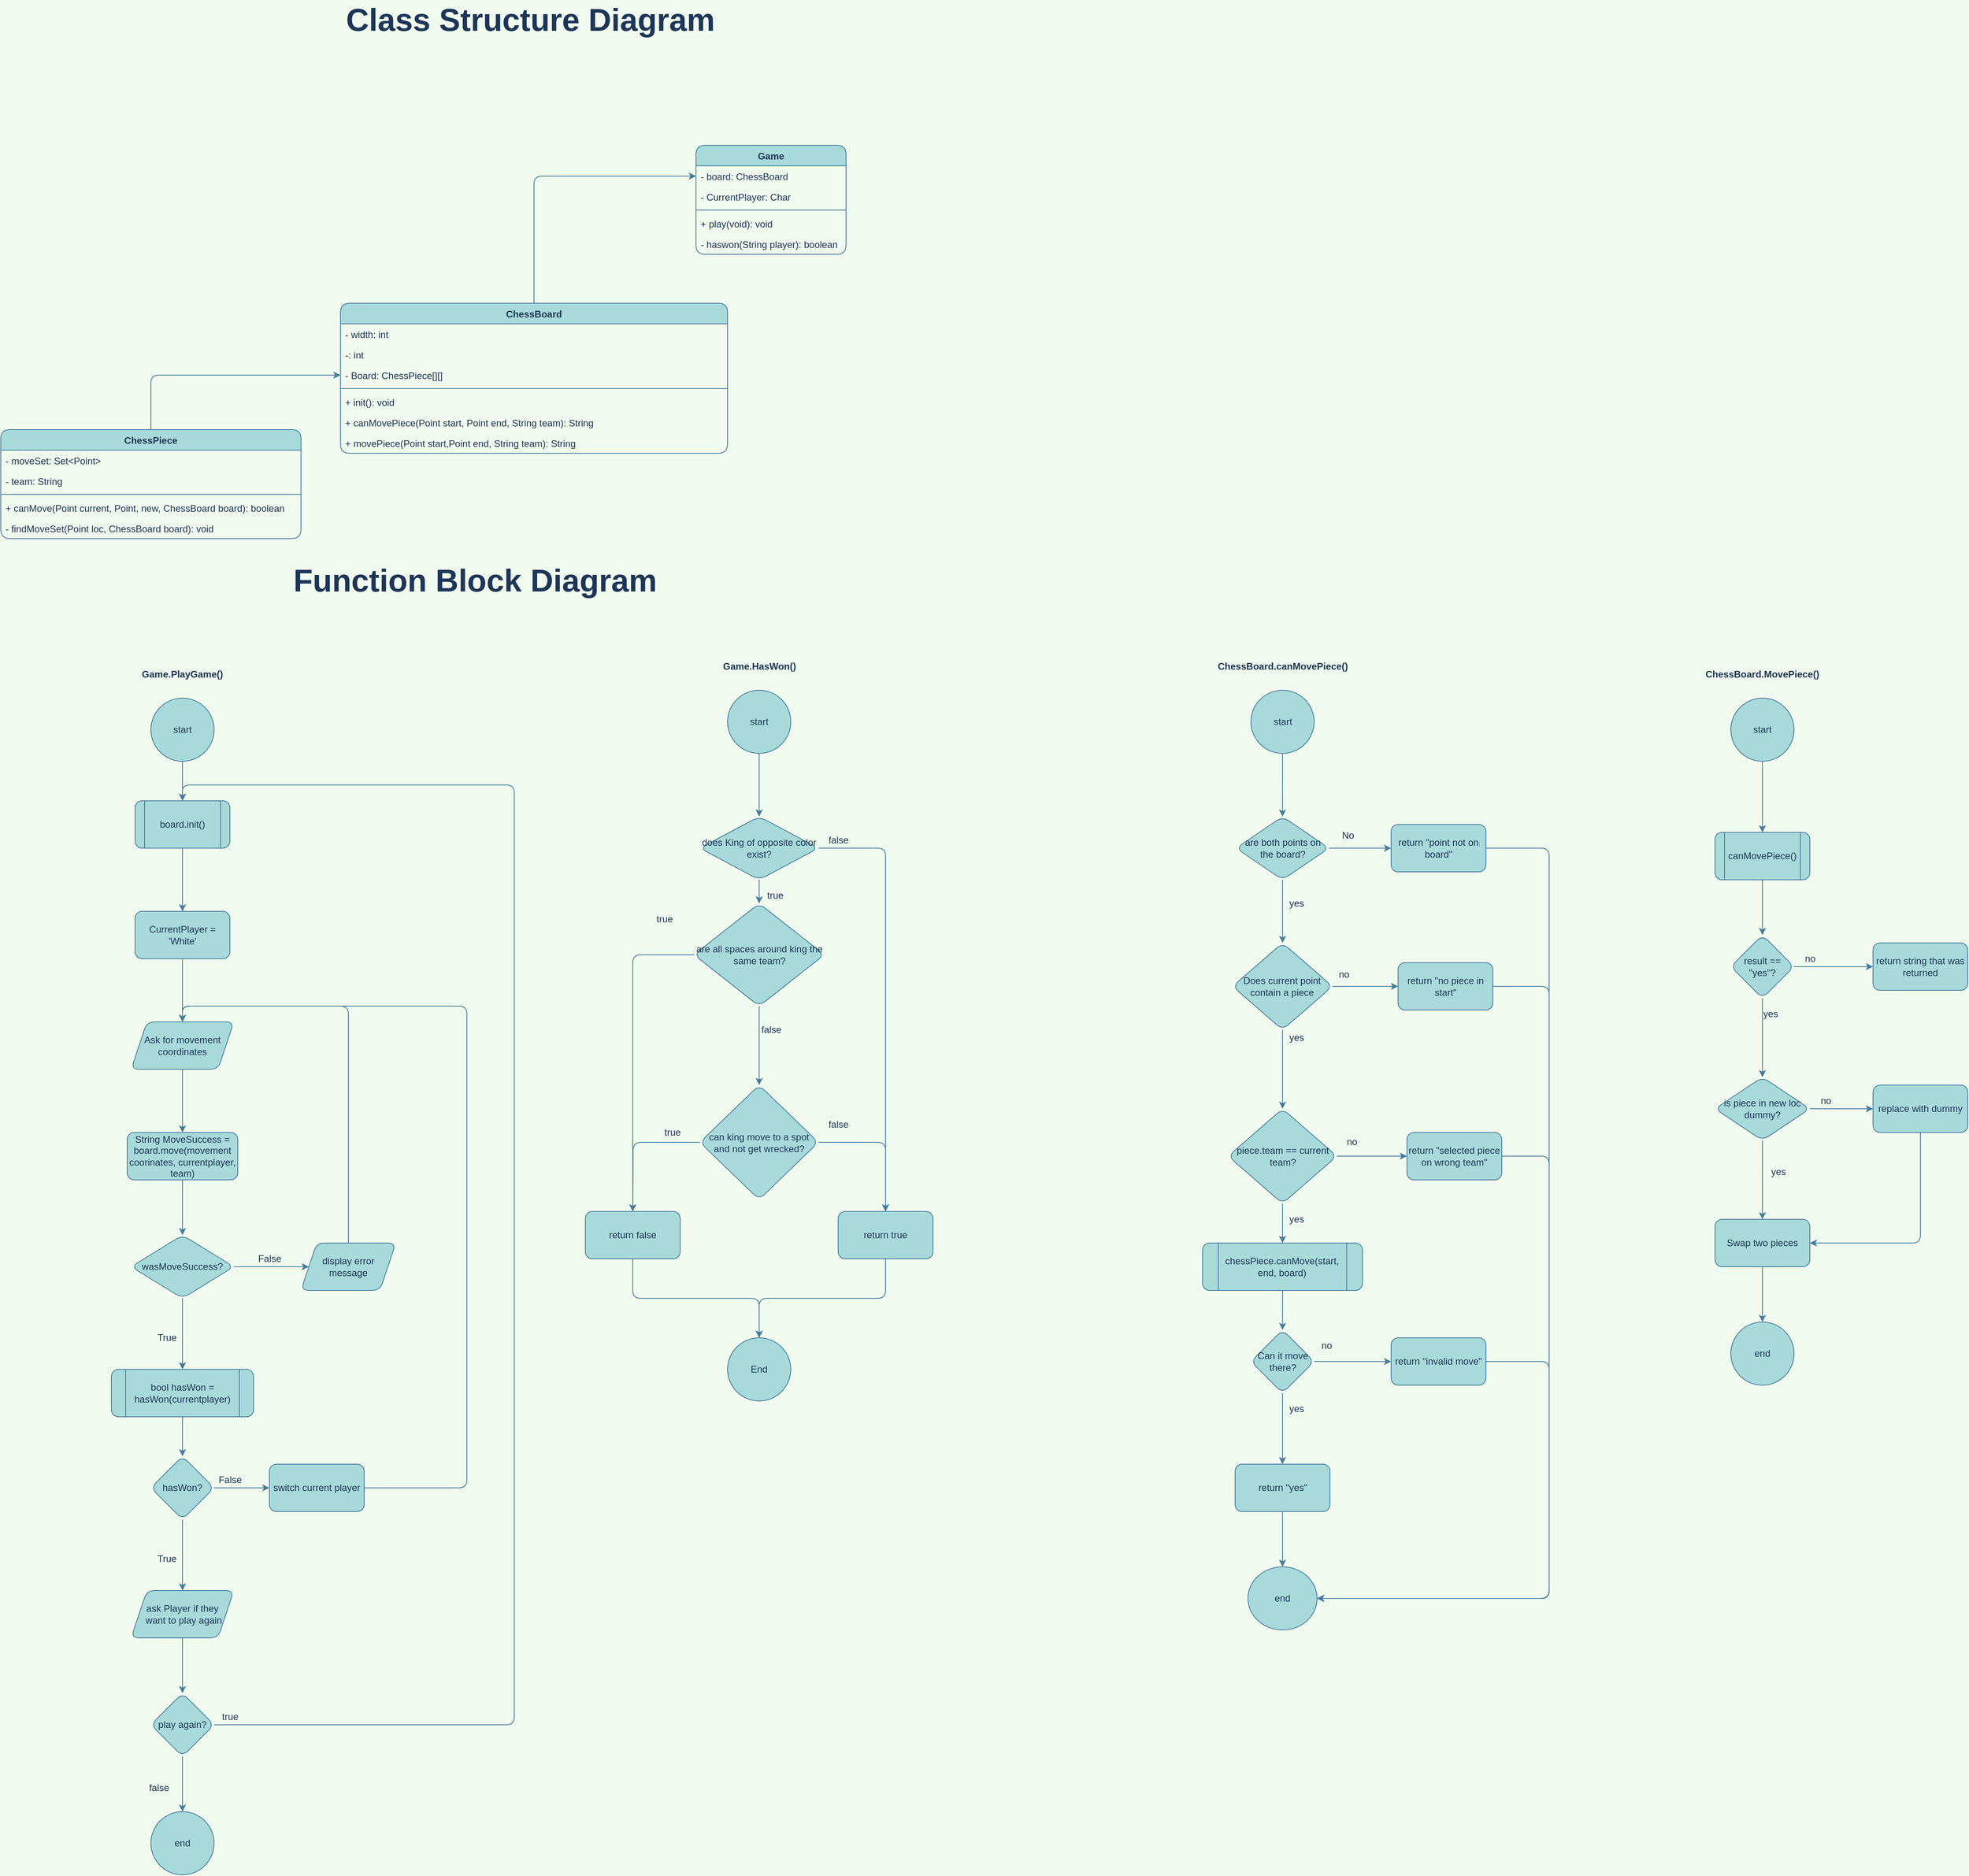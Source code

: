 <mxfile version="14.0.3" type="device"><diagram id="0yg-LDssdBnAqDYPHgwQ" name="Page-1"><mxGraphModel dx="2272" dy="1900" grid="1" gridSize="10" guides="1" tooltips="1" connect="1" arrows="1" fold="1" page="1" pageScale="1" pageWidth="850" pageHeight="1100" background="#F1FAEE" math="0" shadow="0"><root><mxCell id="0"/><mxCell id="1" parent="0"/><mxCell id="N5NyZU52pwDnCuKUWmXd-17" style="edgeStyle=orthogonalEdgeStyle;orthogonalLoop=1;jettySize=auto;html=1;exitX=0.5;exitY=0;exitDx=0;exitDy=0;entryX=0;entryY=0.5;entryDx=0;entryDy=0;strokeColor=#457B9D;fontColor=#1D3557;labelBackgroundColor=#F1FAEE;" parent="1" source="N5NyZU52pwDnCuKUWmXd-1" target="N5NyZU52pwDnCuKUWmXd-14" edge="1"><mxGeometry relative="1" as="geometry"/></mxCell><mxCell id="N5NyZU52pwDnCuKUWmXd-1" value="ChessBoard" style="swimlane;fontStyle=1;align=center;verticalAlign=top;childLayout=stackLayout;horizontal=1;startSize=26;horizontalStack=0;resizeParent=1;resizeParentMax=0;resizeLast=0;collapsible=1;marginBottom=0;fillColor=#A8DADC;strokeColor=#457B9D;fontColor=#1D3557;rounded=1;" parent="1" vertex="1"><mxGeometry x="200" y="80" width="490" height="190" as="geometry"><mxRectangle x="200" y="80" width="110" height="26" as="alternateBounds"/></mxGeometry></mxCell><mxCell id="N5NyZU52pwDnCuKUWmXd-95" value="- width: int" style="text;strokeColor=none;fillColor=none;align=left;verticalAlign=top;spacingLeft=4;spacingRight=4;overflow=hidden;rotatable=0;points=[[0,0.5],[1,0.5]];portConstraint=eastwest;fontColor=#1D3557;rounded=1;" parent="N5NyZU52pwDnCuKUWmXd-1" vertex="1"><mxGeometry y="26" width="490" height="26" as="geometry"/></mxCell><mxCell id="N5NyZU52pwDnCuKUWmXd-94" value="-: int" style="text;strokeColor=none;fillColor=none;align=left;verticalAlign=top;spacingLeft=4;spacingRight=4;overflow=hidden;rotatable=0;points=[[0,0.5],[1,0.5]];portConstraint=eastwest;fontColor=#1D3557;rounded=1;" parent="N5NyZU52pwDnCuKUWmXd-1" vertex="1"><mxGeometry y="52" width="490" height="26" as="geometry"/></mxCell><mxCell id="N5NyZU52pwDnCuKUWmXd-2" value="- Board: ChessPiece[][]" style="text;strokeColor=none;fillColor=none;align=left;verticalAlign=top;spacingLeft=4;spacingRight=4;overflow=hidden;rotatable=0;points=[[0,0.5],[1,0.5]];portConstraint=eastwest;fontColor=#1D3557;rounded=1;" parent="N5NyZU52pwDnCuKUWmXd-1" vertex="1"><mxGeometry y="78" width="490" height="26" as="geometry"/></mxCell><mxCell id="N5NyZU52pwDnCuKUWmXd-3" value="" style="line;strokeWidth=1;fillColor=none;align=left;verticalAlign=middle;spacingTop=-1;spacingLeft=3;spacingRight=3;rotatable=0;labelPosition=right;points=[];portConstraint=eastwest;strokeColor=#457B9D;fontColor=#1D3557;rounded=1;labelBackgroundColor=#F1FAEE;" parent="N5NyZU52pwDnCuKUWmXd-1" vertex="1"><mxGeometry y="104" width="490" height="8" as="geometry"/></mxCell><mxCell id="N5NyZU52pwDnCuKUWmXd-20" value="+ init(): void" style="text;strokeColor=none;fillColor=none;align=left;verticalAlign=top;spacingLeft=4;spacingRight=4;overflow=hidden;rotatable=0;points=[[0,0.5],[1,0.5]];portConstraint=eastwest;fontColor=#1D3557;rounded=1;" parent="N5NyZU52pwDnCuKUWmXd-1" vertex="1"><mxGeometry y="112" width="490" height="26" as="geometry"/></mxCell><mxCell id="Oz-8v5HCfCvrD8FFeEX--1" value="+ canMovePiece(Point start, Point end, String team): String" style="text;strokeColor=none;fillColor=none;align=left;verticalAlign=top;spacingLeft=4;spacingRight=4;overflow=hidden;rotatable=0;points=[[0,0.5],[1,0.5]];portConstraint=eastwest;fontColor=#1D3557;rounded=1;" parent="N5NyZU52pwDnCuKUWmXd-1" vertex="1"><mxGeometry y="138" width="490" height="26" as="geometry"/></mxCell><mxCell id="N5NyZU52pwDnCuKUWmXd-4" value="+ movePiece(Point start,Point end, String team): String" style="text;strokeColor=none;fillColor=none;align=left;verticalAlign=top;spacingLeft=4;spacingRight=4;overflow=hidden;rotatable=0;points=[[0,0.5],[1,0.5]];portConstraint=eastwest;fontColor=#1D3557;rounded=1;" parent="N5NyZU52pwDnCuKUWmXd-1" vertex="1"><mxGeometry y="164" width="490" height="26" as="geometry"/></mxCell><mxCell id="N5NyZU52pwDnCuKUWmXd-12" style="edgeStyle=orthogonalEdgeStyle;orthogonalLoop=1;jettySize=auto;html=1;exitX=0.5;exitY=0;exitDx=0;exitDy=0;entryX=0;entryY=0.5;entryDx=0;entryDy=0;strokeColor=#457B9D;fontColor=#1D3557;labelBackgroundColor=#F1FAEE;" parent="1" source="N5NyZU52pwDnCuKUWmXd-7" target="N5NyZU52pwDnCuKUWmXd-2" edge="1"><mxGeometry relative="1" as="geometry"/></mxCell><mxCell id="N5NyZU52pwDnCuKUWmXd-7" value="ChessPiece" style="swimlane;fontStyle=1;align=center;verticalAlign=top;childLayout=stackLayout;horizontal=1;startSize=26;horizontalStack=0;resizeParent=1;resizeParentMax=0;resizeLast=0;collapsible=1;marginBottom=0;fillColor=#A8DADC;strokeColor=#457B9D;fontColor=#1D3557;rounded=1;" parent="1" vertex="1"><mxGeometry x="-230" y="240" width="380" height="138" as="geometry"><mxRectangle x="-100" y="240" width="100" height="26" as="alternateBounds"/></mxGeometry></mxCell><mxCell id="N5NyZU52pwDnCuKUWmXd-98" value="- moveSet: Set&lt;Point&gt;" style="text;strokeColor=none;fillColor=none;align=left;verticalAlign=top;spacingLeft=4;spacingRight=4;overflow=hidden;rotatable=0;points=[[0,0.5],[1,0.5]];portConstraint=eastwest;fontColor=#1D3557;rounded=1;" parent="N5NyZU52pwDnCuKUWmXd-7" vertex="1"><mxGeometry y="26" width="380" height="26" as="geometry"/></mxCell><mxCell id="N5NyZU52pwDnCuKUWmXd-8" value="- team: String" style="text;strokeColor=none;fillColor=none;align=left;verticalAlign=top;spacingLeft=4;spacingRight=4;overflow=hidden;rotatable=0;points=[[0,0.5],[1,0.5]];portConstraint=eastwest;fontColor=#1D3557;rounded=1;" parent="N5NyZU52pwDnCuKUWmXd-7" vertex="1"><mxGeometry y="52" width="380" height="26" as="geometry"/></mxCell><mxCell id="N5NyZU52pwDnCuKUWmXd-9" value="" style="line;strokeWidth=1;fillColor=none;align=left;verticalAlign=middle;spacingTop=-1;spacingLeft=3;spacingRight=3;rotatable=0;labelPosition=right;points=[];portConstraint=eastwest;strokeColor=#457B9D;fontColor=#1D3557;rounded=1;labelBackgroundColor=#F1FAEE;" parent="N5NyZU52pwDnCuKUWmXd-7" vertex="1"><mxGeometry y="78" width="380" height="8" as="geometry"/></mxCell><mxCell id="Oz-8v5HCfCvrD8FFeEX--2" value="+ canMove(Point current, Point, new, ChessBoard board): boolean" style="text;strokeColor=none;fillColor=none;align=left;verticalAlign=top;spacingLeft=4;spacingRight=4;overflow=hidden;rotatable=0;points=[[0,0.5],[1,0.5]];portConstraint=eastwest;fontColor=#1D3557;rounded=1;" parent="N5NyZU52pwDnCuKUWmXd-7" vertex="1"><mxGeometry y="86" width="380" height="26" as="geometry"/></mxCell><mxCell id="N5NyZU52pwDnCuKUWmXd-99" value="- findMoveSet(Point loc, ChessBoard board): void" style="text;strokeColor=none;fillColor=none;align=left;verticalAlign=top;spacingLeft=4;spacingRight=4;overflow=hidden;rotatable=0;points=[[0,0.5],[1,0.5]];portConstraint=eastwest;fontColor=#1D3557;rounded=1;" parent="N5NyZU52pwDnCuKUWmXd-7" vertex="1"><mxGeometry y="112" width="380" height="26" as="geometry"/></mxCell><mxCell id="N5NyZU52pwDnCuKUWmXd-13" value="Game" style="swimlane;fontStyle=1;align=center;verticalAlign=top;childLayout=stackLayout;horizontal=1;startSize=26;horizontalStack=0;resizeParent=1;resizeParentMax=0;resizeLast=0;collapsible=1;marginBottom=0;fillColor=#A8DADC;strokeColor=#457B9D;fontColor=#1D3557;rounded=1;" parent="1" vertex="1"><mxGeometry x="650" y="-120" width="190" height="138" as="geometry"><mxRectangle x="650" y="-120" width="70" height="26" as="alternateBounds"/></mxGeometry></mxCell><mxCell id="N5NyZU52pwDnCuKUWmXd-14" value="- board: ChessBoard" style="text;strokeColor=none;fillColor=none;align=left;verticalAlign=top;spacingLeft=4;spacingRight=4;overflow=hidden;rotatable=0;points=[[0,0.5],[1,0.5]];portConstraint=eastwest;fontColor=#1D3557;rounded=1;" parent="N5NyZU52pwDnCuKUWmXd-13" vertex="1"><mxGeometry y="26" width="190" height="26" as="geometry"/></mxCell><mxCell id="N5NyZU52pwDnCuKUWmXd-18" value="- CurrentPlayer: Char" style="text;strokeColor=none;fillColor=none;align=left;verticalAlign=top;spacingLeft=4;spacingRight=4;overflow=hidden;rotatable=0;points=[[0,0.5],[1,0.5]];portConstraint=eastwest;fontColor=#1D3557;rounded=1;" parent="N5NyZU52pwDnCuKUWmXd-13" vertex="1"><mxGeometry y="52" width="190" height="26" as="geometry"/></mxCell><mxCell id="N5NyZU52pwDnCuKUWmXd-15" value="" style="line;strokeWidth=1;fillColor=none;align=left;verticalAlign=middle;spacingTop=-1;spacingLeft=3;spacingRight=3;rotatable=0;labelPosition=right;points=[];portConstraint=eastwest;strokeColor=#457B9D;fontColor=#1D3557;rounded=1;labelBackgroundColor=#F1FAEE;" parent="N5NyZU52pwDnCuKUWmXd-13" vertex="1"><mxGeometry y="78" width="190" height="8" as="geometry"/></mxCell><mxCell id="N5NyZU52pwDnCuKUWmXd-16" value="+ play(void): void" style="text;strokeColor=none;fillColor=none;align=left;verticalAlign=top;spacingLeft=4;spacingRight=4;overflow=hidden;rotatable=0;points=[[0,0.5],[1,0.5]];portConstraint=eastwest;fontColor=#1D3557;rounded=1;" parent="N5NyZU52pwDnCuKUWmXd-13" vertex="1"><mxGeometry y="86" width="190" height="26" as="geometry"/></mxCell><mxCell id="N5NyZU52pwDnCuKUWmXd-19" value="- haswon(String player): boolean " style="text;strokeColor=none;fillColor=none;align=left;verticalAlign=top;spacingLeft=4;spacingRight=4;overflow=hidden;rotatable=0;points=[[0,0.5],[1,0.5]];portConstraint=eastwest;fontColor=#1D3557;rounded=1;" parent="N5NyZU52pwDnCuKUWmXd-13" vertex="1"><mxGeometry y="112" width="190" height="26" as="geometry"/></mxCell><mxCell id="N5NyZU52pwDnCuKUWmXd-21" value="&lt;b&gt;&lt;font style=&quot;font-size: 40px&quot;&gt;Class Structure Diagram&lt;/font&gt;&lt;/b&gt;" style="text;html=1;align=center;verticalAlign=middle;resizable=0;points=[];autosize=1;fontColor=#1D3557;rounded=1;" parent="1" vertex="1"><mxGeometry x="200" y="-295" width="480" height="30" as="geometry"/></mxCell><mxCell id="N5NyZU52pwDnCuKUWmXd-22" value="&lt;font style=&quot;font-size: 40px&quot;&gt;&lt;b&gt;Function Block Diagram&lt;/b&gt;&lt;/font&gt;" style="text;html=1;align=center;verticalAlign=middle;resizable=0;points=[];autosize=1;fontColor=#1D3557;rounded=1;" parent="1" vertex="1"><mxGeometry x="130" y="415" width="480" height="30" as="geometry"/></mxCell><mxCell id="N5NyZU52pwDnCuKUWmXd-23" value="&lt;b&gt;Game.PlayGame()&lt;/b&gt;" style="text;html=1;strokeColor=none;fillColor=none;align=center;verticalAlign=middle;whiteSpace=wrap;fontColor=#1D3557;rounded=1;" parent="1" vertex="1"><mxGeometry x="-35" y="540" width="70" height="20" as="geometry"/></mxCell><mxCell id="N5NyZU52pwDnCuKUWmXd-27" value="" style="edgeStyle=orthogonalEdgeStyle;orthogonalLoop=1;jettySize=auto;html=1;strokeColor=#457B9D;fillColor=#A8DADC;fontColor=#1D3557;labelBackgroundColor=#F1FAEE;" parent="1" source="N5NyZU52pwDnCuKUWmXd-24" target="N5NyZU52pwDnCuKUWmXd-26" edge="1"><mxGeometry relative="1" as="geometry"/></mxCell><mxCell id="N5NyZU52pwDnCuKUWmXd-24" value="start" style="ellipse;whiteSpace=wrap;html=1;aspect=fixed;fillColor=#A8DADC;strokeColor=#457B9D;fontColor=#1D3557;rounded=1;" parent="1" vertex="1"><mxGeometry x="-40" y="580" width="80" height="80" as="geometry"/></mxCell><mxCell id="N5NyZU52pwDnCuKUWmXd-29" value="" style="edgeStyle=orthogonalEdgeStyle;orthogonalLoop=1;jettySize=auto;html=1;strokeColor=#457B9D;fillColor=#A8DADC;fontColor=#1D3557;labelBackgroundColor=#F1FAEE;" parent="1" source="N5NyZU52pwDnCuKUWmXd-26" target="N5NyZU52pwDnCuKUWmXd-28" edge="1"><mxGeometry relative="1" as="geometry"/></mxCell><mxCell id="N5NyZU52pwDnCuKUWmXd-26" value="board.init()" style="shape=process;whiteSpace=wrap;html=1;backgroundOutline=1;strokeColor=#457B9D;fillColor=#A8DADC;fontColor=#1D3557;rounded=1;" parent="1" vertex="1"><mxGeometry x="-60" y="710" width="120" height="60" as="geometry"/></mxCell><mxCell id="N5NyZU52pwDnCuKUWmXd-32" value="" style="edgeStyle=orthogonalEdgeStyle;orthogonalLoop=1;jettySize=auto;html=1;strokeColor=#457B9D;fillColor=#A8DADC;fontColor=#1D3557;labelBackgroundColor=#F1FAEE;" parent="1" source="N5NyZU52pwDnCuKUWmXd-28" target="N5NyZU52pwDnCuKUWmXd-31" edge="1"><mxGeometry relative="1" as="geometry"/></mxCell><mxCell id="N5NyZU52pwDnCuKUWmXd-28" value="CurrentPlayer = 'White'" style="whiteSpace=wrap;html=1;fontColor=#1D3557;strokeColor=#457B9D;fillColor=#A8DADC;rounded=1;" parent="1" vertex="1"><mxGeometry x="-60" y="850" width="120" height="60" as="geometry"/></mxCell><mxCell id="N5NyZU52pwDnCuKUWmXd-38" value="" style="edgeStyle=orthogonalEdgeStyle;orthogonalLoop=1;jettySize=auto;html=1;strokeColor=#457B9D;fillColor=#A8DADC;fontColor=#1D3557;labelBackgroundColor=#F1FAEE;" parent="1" source="N5NyZU52pwDnCuKUWmXd-31" target="N5NyZU52pwDnCuKUWmXd-37" edge="1"><mxGeometry relative="1" as="geometry"/></mxCell><mxCell id="N5NyZU52pwDnCuKUWmXd-31" value="Ask for movement coordinates" style="shape=parallelogram;perimeter=parallelogramPerimeter;whiteSpace=wrap;html=1;fixedSize=1;fontColor=#1D3557;strokeColor=#457B9D;fillColor=#A8DADC;rounded=1;" parent="1" vertex="1"><mxGeometry x="-65" y="990" width="130" height="60" as="geometry"/></mxCell><mxCell id="N5NyZU52pwDnCuKUWmXd-40" value="" style="edgeStyle=orthogonalEdgeStyle;orthogonalLoop=1;jettySize=auto;html=1;strokeColor=#457B9D;fillColor=#A8DADC;fontColor=#1D3557;labelBackgroundColor=#F1FAEE;" parent="1" source="N5NyZU52pwDnCuKUWmXd-37" target="N5NyZU52pwDnCuKUWmXd-39" edge="1"><mxGeometry relative="1" as="geometry"/></mxCell><mxCell id="N5NyZU52pwDnCuKUWmXd-37" value="String MoveSuccess = board.move(movement coorinates, currentplayer, team)" style="whiteSpace=wrap;html=1;fontColor=#1D3557;strokeColor=#457B9D;fillColor=#A8DADC;rounded=1;" parent="1" vertex="1"><mxGeometry x="-70" y="1130" width="140" height="60" as="geometry"/></mxCell><mxCell id="N5NyZU52pwDnCuKUWmXd-48" value="" style="edgeStyle=orthogonalEdgeStyle;orthogonalLoop=1;jettySize=auto;html=1;strokeColor=#457B9D;fillColor=#A8DADC;fontColor=#1D3557;labelBackgroundColor=#F1FAEE;" parent="1" source="N5NyZU52pwDnCuKUWmXd-39" target="N5NyZU52pwDnCuKUWmXd-47" edge="1"><mxGeometry relative="1" as="geometry"/></mxCell><mxCell id="N5NyZU52pwDnCuKUWmXd-55" value="" style="edgeStyle=orthogonalEdgeStyle;orthogonalLoop=1;jettySize=auto;html=1;strokeColor=#457B9D;fillColor=#A8DADC;fontColor=#1D3557;labelBackgroundColor=#F1FAEE;" parent="1" source="N5NyZU52pwDnCuKUWmXd-39" target="N5NyZU52pwDnCuKUWmXd-54" edge="1"><mxGeometry relative="1" as="geometry"/></mxCell><mxCell id="N5NyZU52pwDnCuKUWmXd-39" value="wasMoveSuccess?" style="rhombus;whiteSpace=wrap;html=1;fontColor=#1D3557;strokeColor=#457B9D;fillColor=#A8DADC;rounded=1;" parent="1" vertex="1"><mxGeometry x="-65" y="1260" width="130" height="80" as="geometry"/></mxCell><mxCell id="N5NyZU52pwDnCuKUWmXd-44" value="True" style="text;html=1;align=center;verticalAlign=middle;resizable=0;points=[];autosize=1;fontColor=#1D3557;rounded=1;" parent="1" vertex="1"><mxGeometry x="-40" y="1380" width="40" height="20" as="geometry"/></mxCell><mxCell id="N5NyZU52pwDnCuKUWmXd-50" value="" style="edgeStyle=orthogonalEdgeStyle;orthogonalLoop=1;jettySize=auto;html=1;strokeColor=#457B9D;fillColor=#A8DADC;fontColor=#1D3557;labelBackgroundColor=#F1FAEE;" parent="1" source="N5NyZU52pwDnCuKUWmXd-47" target="N5NyZU52pwDnCuKUWmXd-49" edge="1"><mxGeometry relative="1" as="geometry"/></mxCell><mxCell id="N5NyZU52pwDnCuKUWmXd-47" value="bool hasWon = hasWon(currentplayer)" style="shape=process;whiteSpace=wrap;html=1;backgroundOutline=1;fontColor=#1D3557;strokeColor=#457B9D;fillColor=#A8DADC;rounded=1;" parent="1" vertex="1"><mxGeometry x="-90" y="1430" width="180" height="60" as="geometry"/></mxCell><mxCell id="N5NyZU52pwDnCuKUWmXd-59" value="" style="edgeStyle=orthogonalEdgeStyle;orthogonalLoop=1;jettySize=auto;html=1;strokeColor=#457B9D;fillColor=#A8DADC;fontColor=#1D3557;labelBackgroundColor=#F1FAEE;" parent="1" source="N5NyZU52pwDnCuKUWmXd-49" target="N5NyZU52pwDnCuKUWmXd-58" edge="1"><mxGeometry relative="1" as="geometry"/></mxCell><mxCell id="N5NyZU52pwDnCuKUWmXd-66" value="" style="edgeStyle=orthogonalEdgeStyle;orthogonalLoop=1;jettySize=auto;html=1;strokeColor=#457B9D;fillColor=#A8DADC;fontColor=#1D3557;labelBackgroundColor=#F1FAEE;" parent="1" source="N5NyZU52pwDnCuKUWmXd-49" target="N5NyZU52pwDnCuKUWmXd-65" edge="1"><mxGeometry relative="1" as="geometry"/></mxCell><mxCell id="N5NyZU52pwDnCuKUWmXd-49" value="hasWon?" style="rhombus;whiteSpace=wrap;html=1;fontColor=#1D3557;strokeColor=#457B9D;fillColor=#A8DADC;rounded=1;" parent="1" vertex="1"><mxGeometry x="-40" y="1540" width="80" height="80" as="geometry"/></mxCell><mxCell id="N5NyZU52pwDnCuKUWmXd-53" value="False" style="text;html=1;align=center;verticalAlign=middle;resizable=0;points=[];autosize=1;fontColor=#1D3557;rounded=1;" parent="1" vertex="1"><mxGeometry x="90" y="1280" width="40" height="20" as="geometry"/></mxCell><mxCell id="N5NyZU52pwDnCuKUWmXd-57" style="edgeStyle=orthogonalEdgeStyle;orthogonalLoop=1;jettySize=auto;html=1;exitX=0.5;exitY=0;exitDx=0;exitDy=0;entryX=0.5;entryY=0;entryDx=0;entryDy=0;strokeColor=#457B9D;fillColor=#A8DADC;fontColor=#1D3557;labelBackgroundColor=#F1FAEE;" parent="1" source="N5NyZU52pwDnCuKUWmXd-54" target="N5NyZU52pwDnCuKUWmXd-31" edge="1"><mxGeometry relative="1" as="geometry"/></mxCell><mxCell id="N5NyZU52pwDnCuKUWmXd-54" value="display error message" style="shape=parallelogram;perimeter=parallelogramPerimeter;whiteSpace=wrap;html=1;fixedSize=1;fontColor=#1D3557;strokeColor=#457B9D;fillColor=#A8DADC;rounded=1;" parent="1" vertex="1"><mxGeometry x="150" y="1270" width="120" height="60" as="geometry"/></mxCell><mxCell id="N5NyZU52pwDnCuKUWmXd-61" style="edgeStyle=orthogonalEdgeStyle;orthogonalLoop=1;jettySize=auto;html=1;exitX=1;exitY=0.5;exitDx=0;exitDy=0;entryX=0.5;entryY=0;entryDx=0;entryDy=0;strokeColor=#457B9D;fillColor=#A8DADC;fontColor=#1D3557;labelBackgroundColor=#F1FAEE;" parent="1" source="N5NyZU52pwDnCuKUWmXd-58" target="N5NyZU52pwDnCuKUWmXd-31" edge="1"><mxGeometry relative="1" as="geometry"><Array as="points"><mxPoint x="360" y="1580"/><mxPoint x="360" y="970"/><mxPoint y="970"/></Array></mxGeometry></mxCell><mxCell id="N5NyZU52pwDnCuKUWmXd-58" value="switch current player" style="whiteSpace=wrap;html=1;fontColor=#1D3557;strokeColor=#457B9D;fillColor=#A8DADC;rounded=1;" parent="1" vertex="1"><mxGeometry x="110" y="1550" width="120" height="60" as="geometry"/></mxCell><mxCell id="N5NyZU52pwDnCuKUWmXd-60" value="False" style="text;html=1;align=center;verticalAlign=middle;resizable=0;points=[];autosize=1;fontColor=#1D3557;rounded=1;" parent="1" vertex="1"><mxGeometry x="40" y="1560" width="40" height="20" as="geometry"/></mxCell><mxCell id="N5NyZU52pwDnCuKUWmXd-64" value="True" style="text;html=1;align=center;verticalAlign=middle;resizable=0;points=[];autosize=1;fontColor=#1D3557;rounded=1;" parent="1" vertex="1"><mxGeometry x="-40" y="1660" width="40" height="20" as="geometry"/></mxCell><mxCell id="N5NyZU52pwDnCuKUWmXd-68" value="" style="edgeStyle=orthogonalEdgeStyle;orthogonalLoop=1;jettySize=auto;html=1;strokeColor=#457B9D;fillColor=#A8DADC;fontColor=#1D3557;labelBackgroundColor=#F1FAEE;" parent="1" source="N5NyZU52pwDnCuKUWmXd-65" target="N5NyZU52pwDnCuKUWmXd-67" edge="1"><mxGeometry relative="1" as="geometry"/></mxCell><mxCell id="N5NyZU52pwDnCuKUWmXd-65" value="ask Player if they&lt;br&gt;&amp;nbsp;want to play again" style="shape=parallelogram;perimeter=parallelogramPerimeter;whiteSpace=wrap;html=1;fixedSize=1;fontColor=#1D3557;strokeColor=#457B9D;fillColor=#A8DADC;rounded=1;" parent="1" vertex="1"><mxGeometry x="-65" y="1710" width="130" height="60" as="geometry"/></mxCell><mxCell id="N5NyZU52pwDnCuKUWmXd-70" style="edgeStyle=orthogonalEdgeStyle;orthogonalLoop=1;jettySize=auto;html=1;entryX=0.5;entryY=0;entryDx=0;entryDy=0;strokeColor=#457B9D;fillColor=#A8DADC;fontColor=#1D3557;labelBackgroundColor=#F1FAEE;" parent="1" source="N5NyZU52pwDnCuKUWmXd-67" target="N5NyZU52pwDnCuKUWmXd-26" edge="1"><mxGeometry relative="1" as="geometry"><Array as="points"><mxPoint x="420" y="1880"/><mxPoint x="420" y="690"/><mxPoint y="690"/></Array></mxGeometry></mxCell><mxCell id="N5NyZU52pwDnCuKUWmXd-73" value="" style="edgeStyle=orthogonalEdgeStyle;orthogonalLoop=1;jettySize=auto;html=1;strokeColor=#457B9D;fillColor=#A8DADC;fontColor=#1D3557;labelBackgroundColor=#F1FAEE;" parent="1" source="N5NyZU52pwDnCuKUWmXd-67" target="N5NyZU52pwDnCuKUWmXd-72" edge="1"><mxGeometry relative="1" as="geometry"/></mxCell><mxCell id="N5NyZU52pwDnCuKUWmXd-67" value="play again?" style="rhombus;whiteSpace=wrap;html=1;fontColor=#1D3557;strokeColor=#457B9D;fillColor=#A8DADC;rounded=1;" parent="1" vertex="1"><mxGeometry x="-40" y="1840" width="80" height="80" as="geometry"/></mxCell><mxCell id="N5NyZU52pwDnCuKUWmXd-71" value="true" style="text;html=1;align=center;verticalAlign=middle;resizable=0;points=[];autosize=1;fontColor=#1D3557;rounded=1;" parent="1" vertex="1"><mxGeometry x="40" y="1860" width="40" height="20" as="geometry"/></mxCell><mxCell id="N5NyZU52pwDnCuKUWmXd-72" value="end" style="ellipse;whiteSpace=wrap;html=1;aspect=fixed;strokeColor=#457B9D;fillColor=#A8DADC;fontColor=#1D3557;rounded=1;" parent="1" vertex="1"><mxGeometry x="-40" y="1990" width="80" height="80" as="geometry"/></mxCell><mxCell id="N5NyZU52pwDnCuKUWmXd-74" value="false" style="text;html=1;align=center;verticalAlign=middle;resizable=0;points=[];autosize=1;fontColor=#1D3557;rounded=1;" parent="1" vertex="1"><mxGeometry x="-50" y="1950" width="40" height="20" as="geometry"/></mxCell><mxCell id="N5NyZU52pwDnCuKUWmXd-75" value="&lt;b&gt;Game.HasWon()&lt;br&gt;&lt;/b&gt;" style="text;html=1;strokeColor=none;fillColor=none;align=center;verticalAlign=middle;whiteSpace=wrap;fontColor=#1D3557;rounded=1;" parent="1" vertex="1"><mxGeometry x="687.5" y="530" width="85" height="20" as="geometry"/></mxCell><mxCell id="V_mEaRqYi4m-KEtgrMfk-11" value="" style="edgeStyle=orthogonalEdgeStyle;curved=0;rounded=1;sketch=0;orthogonalLoop=1;jettySize=auto;html=1;strokeColor=#457B9D;fillColor=#A8DADC;fontColor=#1D3557;" edge="1" parent="1" source="N5NyZU52pwDnCuKUWmXd-76" target="V_mEaRqYi4m-KEtgrMfk-10"><mxGeometry relative="1" as="geometry"/></mxCell><mxCell id="N5NyZU52pwDnCuKUWmXd-76" value="start" style="ellipse;whiteSpace=wrap;html=1;aspect=fixed;fillColor=#A8DADC;strokeColor=#457B9D;fontColor=#1D3557;rounded=1;" parent="1" vertex="1"><mxGeometry x="690" y="570" width="80" height="80" as="geometry"/></mxCell><mxCell id="Oz-8v5HCfCvrD8FFeEX--8" style="edgeStyle=orthogonalEdgeStyle;curved=0;sketch=0;orthogonalLoop=1;jettySize=auto;html=1;entryX=0.5;entryY=0;entryDx=0;entryDy=0;strokeColor=#457B9D;fillColor=#A8DADC;fontColor=#1D3557;labelBackgroundColor=#F1FAEE;" parent="1" source="N5NyZU52pwDnCuKUWmXd-85" target="Oz-8v5HCfCvrD8FFeEX--7" edge="1"><mxGeometry relative="1" as="geometry"><Array as="points"><mxPoint x="570" y="1340"/><mxPoint x="730" y="1340"/></Array></mxGeometry></mxCell><mxCell id="N5NyZU52pwDnCuKUWmXd-85" value="return false" style="whiteSpace=wrap;html=1;fontColor=#1D3557;strokeColor=#457B9D;fillColor=#A8DADC;rounded=1;" parent="1" vertex="1"><mxGeometry x="510" y="1230" width="120" height="60" as="geometry"/></mxCell><mxCell id="Oz-8v5HCfCvrD8FFeEX--9" style="edgeStyle=orthogonalEdgeStyle;curved=0;sketch=0;orthogonalLoop=1;jettySize=auto;html=1;entryX=0.5;entryY=0;entryDx=0;entryDy=0;strokeColor=#457B9D;fillColor=#A8DADC;fontColor=#1D3557;labelBackgroundColor=#F1FAEE;" parent="1" source="N5NyZU52pwDnCuKUWmXd-87" target="Oz-8v5HCfCvrD8FFeEX--7" edge="1"><mxGeometry relative="1" as="geometry"><Array as="points"><mxPoint x="890" y="1340"/><mxPoint x="730" y="1340"/></Array></mxGeometry></mxCell><mxCell id="N5NyZU52pwDnCuKUWmXd-87" value="return true" style="whiteSpace=wrap;html=1;fontColor=#1D3557;strokeColor=#457B9D;fillColor=#A8DADC;rounded=1;" parent="1" vertex="1"><mxGeometry x="830" y="1230" width="120" height="60" as="geometry"/></mxCell><mxCell id="N5NyZU52pwDnCuKUWmXd-91" value="&lt;b&gt;ChessBoard.canMovePiece()&lt;br&gt;&lt;/b&gt;" style="text;html=1;strokeColor=none;fillColor=none;align=center;verticalAlign=middle;whiteSpace=wrap;fontColor=#1D3557;rounded=1;" parent="1" vertex="1"><mxGeometry x="1312.5" y="530" width="160" height="20" as="geometry"/></mxCell><mxCell id="N5NyZU52pwDnCuKUWmXd-101" value="" style="edgeStyle=orthogonalEdgeStyle;orthogonalLoop=1;jettySize=auto;html=1;strokeColor=#457B9D;fillColor=#A8DADC;fontColor=#1D3557;labelBackgroundColor=#F1FAEE;" parent="1" source="N5NyZU52pwDnCuKUWmXd-92" target="N5NyZU52pwDnCuKUWmXd-100" edge="1"><mxGeometry relative="1" as="geometry"/></mxCell><mxCell id="N5NyZU52pwDnCuKUWmXd-92" value="start" style="ellipse;whiteSpace=wrap;html=1;aspect=fixed;fillColor=#A8DADC;strokeColor=#457B9D;fontColor=#1D3557;rounded=1;" parent="1" vertex="1"><mxGeometry x="1352.5" y="570" width="80" height="80" as="geometry"/></mxCell><mxCell id="N5NyZU52pwDnCuKUWmXd-111" value="" style="edgeStyle=orthogonalEdgeStyle;orthogonalLoop=1;jettySize=auto;html=1;strokeColor=#457B9D;fillColor=#A8DADC;fontColor=#1D3557;labelBackgroundColor=#F1FAEE;" parent="1" source="N5NyZU52pwDnCuKUWmXd-100" target="N5NyZU52pwDnCuKUWmXd-110" edge="1"><mxGeometry relative="1" as="geometry"/></mxCell><mxCell id="NnKz8ceatMK8rMvnJaWn-37" value="" style="edgeStyle=orthogonalEdgeStyle;curved=0;sketch=0;orthogonalLoop=1;jettySize=auto;html=1;strokeColor=#457B9D;fillColor=#A8DADC;fontColor=#1D3557;labelBackgroundColor=#F1FAEE;" parent="1" source="N5NyZU52pwDnCuKUWmXd-100" target="NnKz8ceatMK8rMvnJaWn-36" edge="1"><mxGeometry relative="1" as="geometry"/></mxCell><mxCell id="N5NyZU52pwDnCuKUWmXd-100" value="are both points on the board?" style="rhombus;whiteSpace=wrap;html=1;fontColor=#1D3557;strokeColor=#457B9D;fillColor=#A8DADC;rounded=1;" parent="1" vertex="1"><mxGeometry x="1333.75" y="730" width="117.5" height="80" as="geometry"/></mxCell><mxCell id="N5NyZU52pwDnCuKUWmXd-106" value="No" style="text;html=1;align=center;verticalAlign=middle;resizable=0;points=[];autosize=1;fontColor=#1D3557;rounded=1;" parent="1" vertex="1"><mxGeometry x="1460" y="744" width="30" height="20" as="geometry"/></mxCell><mxCell id="NnKz8ceatMK8rMvnJaWn-26" value="" style="edgeStyle=orthogonalEdgeStyle;curved=0;sketch=0;orthogonalLoop=1;jettySize=auto;html=1;strokeColor=#457B9D;fillColor=#A8DADC;fontColor=#1D3557;labelBackgroundColor=#F1FAEE;" parent="1" source="N5NyZU52pwDnCuKUWmXd-110" target="NnKz8ceatMK8rMvnJaWn-25" edge="1"><mxGeometry relative="1" as="geometry"/></mxCell><mxCell id="NnKz8ceatMK8rMvnJaWn-39" value="" style="edgeStyle=orthogonalEdgeStyle;curved=0;sketch=0;orthogonalLoop=1;jettySize=auto;html=1;strokeColor=#457B9D;fillColor=#A8DADC;fontColor=#1D3557;labelBackgroundColor=#F1FAEE;" parent="1" source="N5NyZU52pwDnCuKUWmXd-110" target="NnKz8ceatMK8rMvnJaWn-38" edge="1"><mxGeometry relative="1" as="geometry"/></mxCell><mxCell id="N5NyZU52pwDnCuKUWmXd-110" value="Does current point contain a piece" style="rhombus;whiteSpace=wrap;html=1;fontColor=#1D3557;strokeColor=#457B9D;fillColor=#A8DADC;rounded=1;" parent="1" vertex="1"><mxGeometry x="1329.38" y="890" width="126.25" height="110" as="geometry"/></mxCell><mxCell id="Oz-8v5HCfCvrD8FFeEX--7" value="End" style="ellipse;whiteSpace=wrap;html=1;aspect=fixed;sketch=0;strokeColor=#457B9D;fillColor=#A8DADC;fontColor=#1D3557;rounded=1;" parent="1" vertex="1"><mxGeometry x="690" y="1390" width="80" height="80" as="geometry"/></mxCell><mxCell id="NnKz8ceatMK8rMvnJaWn-11" value="no" style="text;html=1;align=center;verticalAlign=middle;resizable=0;points=[];autosize=1;fontColor=#1D3557;rounded=1;" parent="1" vertex="1"><mxGeometry x="1455" y="920" width="30" height="20" as="geometry"/></mxCell><mxCell id="NnKz8ceatMK8rMvnJaWn-12" value="yes" style="text;html=1;align=center;verticalAlign=middle;resizable=0;points=[];autosize=1;fontColor=#1D3557;rounded=1;" parent="1" vertex="1"><mxGeometry x="1395" y="830" width="30" height="20" as="geometry"/></mxCell><mxCell id="NnKz8ceatMK8rMvnJaWn-13" value="yes" style="text;html=1;align=center;verticalAlign=middle;resizable=0;points=[];autosize=1;fontColor=#1D3557;rounded=1;" parent="1" vertex="1"><mxGeometry x="1395" y="1000" width="30" height="20" as="geometry"/></mxCell><mxCell id="NnKz8ceatMK8rMvnJaWn-24" value="" style="edgeStyle=orthogonalEdgeStyle;curved=0;sketch=0;orthogonalLoop=1;jettySize=auto;html=1;strokeColor=#457B9D;fillColor=#A8DADC;fontColor=#1D3557;labelBackgroundColor=#F1FAEE;" parent="1" source="NnKz8ceatMK8rMvnJaWn-19" target="NnKz8ceatMK8rMvnJaWn-23" edge="1"><mxGeometry relative="1" as="geometry"/></mxCell><mxCell id="NnKz8ceatMK8rMvnJaWn-19" value="chessPiece.canMove(start, end, board)" style="shape=process;whiteSpace=wrap;html=1;backgroundOutline=1;sketch=0;strokeColor=#457B9D;fillColor=#A8DADC;fontColor=#1D3557;rounded=1;" parent="1" vertex="1"><mxGeometry x="1291.27" y="1270" width="202.49" height="60" as="geometry"/></mxCell><mxCell id="NnKz8ceatMK8rMvnJaWn-32" value="" style="edgeStyle=orthogonalEdgeStyle;curved=0;sketch=0;orthogonalLoop=1;jettySize=auto;html=1;strokeColor=#457B9D;fillColor=#A8DADC;fontColor=#1D3557;labelBackgroundColor=#F1FAEE;" parent="1" source="NnKz8ceatMK8rMvnJaWn-23" target="NnKz8ceatMK8rMvnJaWn-31" edge="1"><mxGeometry relative="1" as="geometry"/></mxCell><mxCell id="NnKz8ceatMK8rMvnJaWn-44" value="" style="edgeStyle=orthogonalEdgeStyle;curved=0;sketch=0;orthogonalLoop=1;jettySize=auto;html=1;strokeColor=#457B9D;fillColor=#A8DADC;fontColor=#1D3557;labelBackgroundColor=#F1FAEE;" parent="1" source="NnKz8ceatMK8rMvnJaWn-23" target="NnKz8ceatMK8rMvnJaWn-43" edge="1"><mxGeometry relative="1" as="geometry"/></mxCell><mxCell id="NnKz8ceatMK8rMvnJaWn-23" value="Can it move there?" style="rhombus;whiteSpace=wrap;html=1;fontColor=#1D3557;strokeColor=#457B9D;fillColor=#A8DADC;sketch=0;rounded=1;" parent="1" vertex="1"><mxGeometry x="1352.51" y="1380" width="80" height="80" as="geometry"/></mxCell><mxCell id="NnKz8ceatMK8rMvnJaWn-28" value="" style="edgeStyle=orthogonalEdgeStyle;curved=0;sketch=0;orthogonalLoop=1;jettySize=auto;html=1;strokeColor=#457B9D;fillColor=#A8DADC;fontColor=#1D3557;labelBackgroundColor=#F1FAEE;" parent="1" source="NnKz8ceatMK8rMvnJaWn-25" target="NnKz8ceatMK8rMvnJaWn-19" edge="1"><mxGeometry relative="1" as="geometry"/></mxCell><mxCell id="NnKz8ceatMK8rMvnJaWn-41" value="" style="edgeStyle=orthogonalEdgeStyle;curved=0;sketch=0;orthogonalLoop=1;jettySize=auto;html=1;strokeColor=#457B9D;fillColor=#A8DADC;fontColor=#1D3557;labelBackgroundColor=#F1FAEE;" parent="1" source="NnKz8ceatMK8rMvnJaWn-25" target="NnKz8ceatMK8rMvnJaWn-40" edge="1"><mxGeometry relative="1" as="geometry"/></mxCell><mxCell id="NnKz8ceatMK8rMvnJaWn-25" value="piece.team == current team?" style="rhombus;whiteSpace=wrap;html=1;fontColor=#1D3557;strokeColor=#457B9D;fillColor=#A8DADC;rounded=1;" parent="1" vertex="1"><mxGeometry x="1323.76" y="1100" width="137.5" height="120" as="geometry"/></mxCell><mxCell id="NnKz8ceatMK8rMvnJaWn-29" value="no" style="text;html=1;align=center;verticalAlign=middle;resizable=0;points=[];autosize=1;fontColor=#1D3557;rounded=1;" parent="1" vertex="1"><mxGeometry x="1465" y="1132" width="30" height="20" as="geometry"/></mxCell><mxCell id="NnKz8ceatMK8rMvnJaWn-30" value="yes" style="text;html=1;align=center;verticalAlign=middle;resizable=0;points=[];autosize=1;fontColor=#1D3557;rounded=1;" parent="1" vertex="1"><mxGeometry x="1395" y="1230" width="30" height="20" as="geometry"/></mxCell><mxCell id="NnKz8ceatMK8rMvnJaWn-69" value="" style="edgeStyle=orthogonalEdgeStyle;curved=0;sketch=0;orthogonalLoop=1;jettySize=auto;html=1;strokeColor=#457B9D;fillColor=#A8DADC;fontColor=#1D3557;labelBackgroundColor=#F1FAEE;" parent="1" source="NnKz8ceatMK8rMvnJaWn-31" target="NnKz8ceatMK8rMvnJaWn-68" edge="1"><mxGeometry relative="1" as="geometry"/></mxCell><mxCell id="NnKz8ceatMK8rMvnJaWn-31" value="return &quot;yes&quot;" style="whiteSpace=wrap;html=1;fontColor=#1D3557;strokeColor=#457B9D;fillColor=#A8DADC;sketch=0;rounded=1;" parent="1" vertex="1"><mxGeometry x="1332.51" y="1550" width="120" height="60" as="geometry"/></mxCell><mxCell id="NnKz8ceatMK8rMvnJaWn-33" value="yes" style="text;html=1;align=center;verticalAlign=middle;resizable=0;points=[];autosize=1;fontColor=#1D3557;rounded=1;" parent="1" vertex="1"><mxGeometry x="1395" y="1470" width="30" height="20" as="geometry"/></mxCell><mxCell id="NnKz8ceatMK8rMvnJaWn-35" value="no" style="text;html=1;align=center;verticalAlign=middle;resizable=0;points=[];autosize=1;fontColor=#1D3557;rounded=1;" parent="1" vertex="1"><mxGeometry x="1432.5" y="1390" width="30" height="20" as="geometry"/></mxCell><mxCell id="NnKz8ceatMK8rMvnJaWn-70" style="edgeStyle=orthogonalEdgeStyle;curved=0;sketch=0;orthogonalLoop=1;jettySize=auto;html=1;entryX=1;entryY=0.5;entryDx=0;entryDy=0;strokeColor=#457B9D;fillColor=#A8DADC;fontColor=#1D3557;labelBackgroundColor=#F1FAEE;" parent="1" source="NnKz8ceatMK8rMvnJaWn-36" target="NnKz8ceatMK8rMvnJaWn-68" edge="1"><mxGeometry relative="1" as="geometry"><Array as="points"><mxPoint x="1730" y="770"/><mxPoint x="1730" y="1720"/></Array></mxGeometry></mxCell><mxCell id="NnKz8ceatMK8rMvnJaWn-36" value="return &quot;point not on board&quot;" style="whiteSpace=wrap;html=1;fontColor=#1D3557;strokeColor=#457B9D;fillColor=#A8DADC;rounded=1;" parent="1" vertex="1"><mxGeometry x="1530" y="740" width="120" height="60" as="geometry"/></mxCell><mxCell id="NnKz8ceatMK8rMvnJaWn-73" style="edgeStyle=orthogonalEdgeStyle;curved=0;sketch=0;orthogonalLoop=1;jettySize=auto;html=1;exitX=1;exitY=0.5;exitDx=0;exitDy=0;entryX=1;entryY=0.5;entryDx=0;entryDy=0;strokeColor=#457B9D;fillColor=#A8DADC;fontColor=#1D3557;labelBackgroundColor=#F1FAEE;" parent="1" source="NnKz8ceatMK8rMvnJaWn-38" target="NnKz8ceatMK8rMvnJaWn-68" edge="1"><mxGeometry relative="1" as="geometry"><Array as="points"><mxPoint x="1730" y="945"/><mxPoint x="1730" y="1720"/></Array></mxGeometry></mxCell><mxCell id="NnKz8ceatMK8rMvnJaWn-38" value="return &quot;no piece in start&quot;" style="whiteSpace=wrap;html=1;fontColor=#1D3557;strokeColor=#457B9D;fillColor=#A8DADC;rounded=1;" parent="1" vertex="1"><mxGeometry x="1538.755" y="915" width="120" height="60" as="geometry"/></mxCell><mxCell id="NnKz8ceatMK8rMvnJaWn-72" style="edgeStyle=orthogonalEdgeStyle;curved=0;sketch=0;orthogonalLoop=1;jettySize=auto;html=1;exitX=1;exitY=0.5;exitDx=0;exitDy=0;entryX=1;entryY=0.5;entryDx=0;entryDy=0;strokeColor=#457B9D;fillColor=#A8DADC;fontColor=#1D3557;labelBackgroundColor=#F1FAEE;" parent="1" source="NnKz8ceatMK8rMvnJaWn-40" target="NnKz8ceatMK8rMvnJaWn-68" edge="1"><mxGeometry relative="1" as="geometry"><Array as="points"><mxPoint x="1730" y="1160"/><mxPoint x="1730" y="1720"/></Array></mxGeometry></mxCell><mxCell id="NnKz8ceatMK8rMvnJaWn-40" value="return &quot;selected piece on wrong team&quot;" style="whiteSpace=wrap;html=1;fontColor=#1D3557;strokeColor=#457B9D;fillColor=#A8DADC;rounded=1;" parent="1" vertex="1"><mxGeometry x="1550.01" y="1130" width="120" height="60" as="geometry"/></mxCell><mxCell id="NnKz8ceatMK8rMvnJaWn-75" style="edgeStyle=orthogonalEdgeStyle;curved=0;sketch=0;orthogonalLoop=1;jettySize=auto;html=1;exitX=1;exitY=0.5;exitDx=0;exitDy=0;entryX=1;entryY=0.5;entryDx=0;entryDy=0;strokeColor=#457B9D;fillColor=#A8DADC;fontColor=#1D3557;labelBackgroundColor=#F1FAEE;" parent="1" source="NnKz8ceatMK8rMvnJaWn-43" target="NnKz8ceatMK8rMvnJaWn-68" edge="1"><mxGeometry relative="1" as="geometry"><Array as="points"><mxPoint x="1730" y="1420"/><mxPoint x="1730" y="1720"/></Array></mxGeometry></mxCell><mxCell id="NnKz8ceatMK8rMvnJaWn-43" value="return &quot;invalid move&quot;" style="whiteSpace=wrap;html=1;fontColor=#1D3557;strokeColor=#457B9D;fillColor=#A8DADC;sketch=0;rounded=1;" parent="1" vertex="1"><mxGeometry x="1530" y="1390" width="120" height="60" as="geometry"/></mxCell><mxCell id="NnKz8ceatMK8rMvnJaWn-45" value="&lt;b&gt;ChessBoard.MovePiece()&lt;br&gt;&lt;/b&gt;" style="text;html=1;strokeColor=none;fillColor=none;align=center;verticalAlign=middle;whiteSpace=wrap;fontColor=#1D3557;rounded=1;" parent="1" vertex="1"><mxGeometry x="1920" y="540" width="160" height="20" as="geometry"/></mxCell><mxCell id="NnKz8ceatMK8rMvnJaWn-48" value="" style="edgeStyle=orthogonalEdgeStyle;curved=0;sketch=0;orthogonalLoop=1;jettySize=auto;html=1;strokeColor=#457B9D;fillColor=#A8DADC;fontColor=#1D3557;labelBackgroundColor=#F1FAEE;" parent="1" source="NnKz8ceatMK8rMvnJaWn-46" target="NnKz8ceatMK8rMvnJaWn-47" edge="1"><mxGeometry relative="1" as="geometry"/></mxCell><mxCell id="NnKz8ceatMK8rMvnJaWn-46" value="start" style="ellipse;whiteSpace=wrap;html=1;aspect=fixed;fillColor=#A8DADC;strokeColor=#457B9D;fontColor=#1D3557;rounded=1;" parent="1" vertex="1"><mxGeometry x="1960" y="580" width="80" height="80" as="geometry"/></mxCell><mxCell id="NnKz8ceatMK8rMvnJaWn-50" value="" style="edgeStyle=orthogonalEdgeStyle;curved=0;sketch=0;orthogonalLoop=1;jettySize=auto;html=1;strokeColor=#457B9D;fillColor=#A8DADC;fontColor=#1D3557;labelBackgroundColor=#F1FAEE;" parent="1" source="NnKz8ceatMK8rMvnJaWn-47" target="NnKz8ceatMK8rMvnJaWn-49" edge="1"><mxGeometry relative="1" as="geometry"/></mxCell><mxCell id="NnKz8ceatMK8rMvnJaWn-47" value="canMovePiece()" style="shape=process;whiteSpace=wrap;html=1;backgroundOutline=1;fontColor=#1D3557;strokeColor=#457B9D;fillColor=#A8DADC;rounded=1;" parent="1" vertex="1"><mxGeometry x="1940" y="750" width="120" height="60" as="geometry"/></mxCell><mxCell id="NnKz8ceatMK8rMvnJaWn-52" value="" style="edgeStyle=orthogonalEdgeStyle;curved=0;sketch=0;orthogonalLoop=1;jettySize=auto;html=1;strokeColor=#457B9D;fillColor=#A8DADC;fontColor=#1D3557;labelBackgroundColor=#F1FAEE;" parent="1" source="NnKz8ceatMK8rMvnJaWn-49" target="NnKz8ceatMK8rMvnJaWn-51" edge="1"><mxGeometry relative="1" as="geometry"/></mxCell><mxCell id="NnKz8ceatMK8rMvnJaWn-57" value="" style="edgeStyle=orthogonalEdgeStyle;curved=0;sketch=0;orthogonalLoop=1;jettySize=auto;html=1;strokeColor=#457B9D;fillColor=#A8DADC;fontColor=#1D3557;labelBackgroundColor=#F1FAEE;" parent="1" source="NnKz8ceatMK8rMvnJaWn-49" target="NnKz8ceatMK8rMvnJaWn-56" edge="1"><mxGeometry relative="1" as="geometry"/></mxCell><mxCell id="NnKz8ceatMK8rMvnJaWn-49" value="result == &quot;yes&quot;?" style="rhombus;whiteSpace=wrap;html=1;fontColor=#1D3557;strokeColor=#457B9D;fillColor=#A8DADC;rounded=1;" parent="1" vertex="1"><mxGeometry x="1960" y="880" width="80" height="80" as="geometry"/></mxCell><mxCell id="NnKz8ceatMK8rMvnJaWn-51" value="return string that was returned" style="whiteSpace=wrap;html=1;fontColor=#1D3557;strokeColor=#457B9D;fillColor=#A8DADC;rounded=1;" parent="1" vertex="1"><mxGeometry x="2140" y="890" width="120" height="60" as="geometry"/></mxCell><mxCell id="NnKz8ceatMK8rMvnJaWn-53" value="no" style="text;html=1;align=center;verticalAlign=middle;resizable=0;points=[];autosize=1;fontColor=#1D3557;rounded=1;" parent="1" vertex="1"><mxGeometry x="2045" y="900" width="30" height="20" as="geometry"/></mxCell><mxCell id="NnKz8ceatMK8rMvnJaWn-63" value="" style="edgeStyle=orthogonalEdgeStyle;curved=0;sketch=0;orthogonalLoop=1;jettySize=auto;html=1;strokeColor=#457B9D;fillColor=#A8DADC;fontColor=#1D3557;labelBackgroundColor=#F1FAEE;" parent="1" source="NnKz8ceatMK8rMvnJaWn-56" target="NnKz8ceatMK8rMvnJaWn-58" edge="1"><mxGeometry relative="1" as="geometry"/></mxCell><mxCell id="NnKz8ceatMK8rMvnJaWn-66" value="" style="edgeStyle=orthogonalEdgeStyle;curved=0;sketch=0;orthogonalLoop=1;jettySize=auto;html=1;strokeColor=#457B9D;fillColor=#A8DADC;fontColor=#1D3557;labelBackgroundColor=#F1FAEE;" parent="1" source="NnKz8ceatMK8rMvnJaWn-56" target="NnKz8ceatMK8rMvnJaWn-65" edge="1"><mxGeometry relative="1" as="geometry"/></mxCell><mxCell id="NnKz8ceatMK8rMvnJaWn-56" value="is piece in new loc dummy?" style="rhombus;whiteSpace=wrap;html=1;fontColor=#1D3557;strokeColor=#457B9D;fillColor=#A8DADC;rounded=1;" parent="1" vertex="1"><mxGeometry x="1940" y="1060" width="120" height="80" as="geometry"/></mxCell><mxCell id="NnKz8ceatMK8rMvnJaWn-78" value="" style="edgeStyle=orthogonalEdgeStyle;curved=0;sketch=0;orthogonalLoop=1;jettySize=auto;html=1;strokeColor=#457B9D;fillColor=#A8DADC;fontColor=#1D3557;labelBackgroundColor=#F1FAEE;" parent="1" source="NnKz8ceatMK8rMvnJaWn-58" target="NnKz8ceatMK8rMvnJaWn-77" edge="1"><mxGeometry relative="1" as="geometry"/></mxCell><mxCell id="NnKz8ceatMK8rMvnJaWn-58" value="Swap two pieces" style="whiteSpace=wrap;html=1;fontColor=#1D3557;strokeColor=#457B9D;fillColor=#A8DADC;rounded=1;" parent="1" vertex="1"><mxGeometry x="1940" y="1240" width="120" height="60" as="geometry"/></mxCell><mxCell id="NnKz8ceatMK8rMvnJaWn-64" value="yes" style="text;html=1;align=center;verticalAlign=middle;resizable=0;points=[];autosize=1;fontColor=#1D3557;rounded=1;" parent="1" vertex="1"><mxGeometry x="2005" y="1170" width="30" height="20" as="geometry"/></mxCell><mxCell id="NnKz8ceatMK8rMvnJaWn-67" style="edgeStyle=orthogonalEdgeStyle;curved=0;sketch=0;orthogonalLoop=1;jettySize=auto;html=1;entryX=1;entryY=0.5;entryDx=0;entryDy=0;strokeColor=#457B9D;fillColor=#A8DADC;fontColor=#1D3557;labelBackgroundColor=#F1FAEE;" parent="1" source="NnKz8ceatMK8rMvnJaWn-65" target="NnKz8ceatMK8rMvnJaWn-58" edge="1"><mxGeometry relative="1" as="geometry"><Array as="points"><mxPoint x="2200" y="1270"/></Array></mxGeometry></mxCell><mxCell id="NnKz8ceatMK8rMvnJaWn-65" value="replace with dummy" style="whiteSpace=wrap;html=1;fontColor=#1D3557;strokeColor=#457B9D;fillColor=#A8DADC;rounded=1;" parent="1" vertex="1"><mxGeometry x="2140" y="1070" width="120" height="60" as="geometry"/></mxCell><mxCell id="NnKz8ceatMK8rMvnJaWn-68" value="end" style="ellipse;whiteSpace=wrap;html=1;fontColor=#1D3557;strokeColor=#457B9D;fillColor=#A8DADC;sketch=0;rounded=1;" parent="1" vertex="1"><mxGeometry x="1348.76" y="1680" width="87.49" height="80" as="geometry"/></mxCell><mxCell id="NnKz8ceatMK8rMvnJaWn-76" value="yes" style="text;html=1;align=center;verticalAlign=middle;resizable=0;points=[];autosize=1;fontColor=#1D3557;rounded=1;" parent="1" vertex="1"><mxGeometry x="1995" y="970" width="30" height="20" as="geometry"/></mxCell><mxCell id="NnKz8ceatMK8rMvnJaWn-77" value="end" style="ellipse;whiteSpace=wrap;html=1;fontColor=#1D3557;strokeColor=#457B9D;fillColor=#A8DADC;rounded=1;" parent="1" vertex="1"><mxGeometry x="1960" y="1370" width="80" height="80" as="geometry"/></mxCell><mxCell id="GQNmc4Uf0s6ffWipS_fI-1" value="no" style="text;html=1;align=center;verticalAlign=middle;resizable=0;points=[];autosize=1;rounded=1;fontColor=#1D3557;" parent="1" vertex="1"><mxGeometry x="2065" y="1080" width="30" height="20" as="geometry"/></mxCell><mxCell id="V_mEaRqYi4m-KEtgrMfk-7" style="edgeStyle=orthogonalEdgeStyle;curved=0;rounded=1;sketch=0;orthogonalLoop=1;jettySize=auto;html=1;exitX=0;exitY=0.5;exitDx=0;exitDy=0;entryX=0.5;entryY=0;entryDx=0;entryDy=0;strokeColor=#457B9D;fillColor=#A8DADC;fontColor=#1D3557;" edge="1" parent="1" source="V_mEaRqYi4m-KEtgrMfk-3" target="N5NyZU52pwDnCuKUWmXd-85"><mxGeometry relative="1" as="geometry"/></mxCell><mxCell id="V_mEaRqYi4m-KEtgrMfk-24" value="" style="edgeStyle=orthogonalEdgeStyle;curved=0;rounded=1;sketch=0;orthogonalLoop=1;jettySize=auto;html=1;strokeColor=#457B9D;fillColor=#A8DADC;fontColor=#1D3557;" edge="1" parent="1" source="V_mEaRqYi4m-KEtgrMfk-3" target="V_mEaRqYi4m-KEtgrMfk-23"><mxGeometry relative="1" as="geometry"/></mxCell><mxCell id="V_mEaRqYi4m-KEtgrMfk-3" value="are all spaces around king the same team?" style="rhombus;whiteSpace=wrap;html=1;fontColor=#1D3557;strokeColor=#457B9D;fillColor=#A8DADC;rounded=1;" vertex="1" parent="1"><mxGeometry x="647.5" y="840" width="165" height="130" as="geometry"/></mxCell><mxCell id="V_mEaRqYi4m-KEtgrMfk-9" value="true" style="text;html=1;align=center;verticalAlign=middle;resizable=0;points=[];autosize=1;fontColor=#1D3557;" vertex="1" parent="1"><mxGeometry x="590" y="850" width="40" height="20" as="geometry"/></mxCell><mxCell id="V_mEaRqYi4m-KEtgrMfk-13" style="edgeStyle=orthogonalEdgeStyle;curved=0;rounded=1;sketch=0;orthogonalLoop=1;jettySize=auto;html=1;entryX=0.5;entryY=0;entryDx=0;entryDy=0;strokeColor=#457B9D;fillColor=#A8DADC;fontColor=#1D3557;" edge="1" parent="1" source="V_mEaRqYi4m-KEtgrMfk-10" target="N5NyZU52pwDnCuKUWmXd-87"><mxGeometry relative="1" as="geometry"/></mxCell><mxCell id="V_mEaRqYi4m-KEtgrMfk-16" value="" style="edgeStyle=orthogonalEdgeStyle;curved=0;rounded=1;sketch=0;orthogonalLoop=1;jettySize=auto;html=1;strokeColor=#457B9D;fillColor=#A8DADC;fontColor=#1D3557;" edge="1" parent="1" source="V_mEaRqYi4m-KEtgrMfk-10" target="V_mEaRqYi4m-KEtgrMfk-3"><mxGeometry relative="1" as="geometry"/></mxCell><mxCell id="V_mEaRqYi4m-KEtgrMfk-10" value="does King of opposite color exist?" style="rhombus;whiteSpace=wrap;html=1;rounded=1;fontColor=#1D3557;strokeColor=#457B9D;fillColor=#A8DADC;" vertex="1" parent="1"><mxGeometry x="655" y="730" width="150" height="80" as="geometry"/></mxCell><mxCell id="V_mEaRqYi4m-KEtgrMfk-17" value="true" style="text;html=1;align=center;verticalAlign=middle;resizable=0;points=[];autosize=1;fontColor=#1D3557;" vertex="1" parent="1"><mxGeometry x="730" y="820" width="40" height="20" as="geometry"/></mxCell><mxCell id="V_mEaRqYi4m-KEtgrMfk-18" value="false" style="text;html=1;align=center;verticalAlign=middle;resizable=0;points=[];autosize=1;fontColor=#1D3557;" vertex="1" parent="1"><mxGeometry x="810" y="750" width="40" height="20" as="geometry"/></mxCell><mxCell id="V_mEaRqYi4m-KEtgrMfk-26" style="edgeStyle=orthogonalEdgeStyle;curved=0;rounded=1;sketch=0;orthogonalLoop=1;jettySize=auto;html=1;exitX=0;exitY=0.5;exitDx=0;exitDy=0;strokeColor=#457B9D;fillColor=#A8DADC;fontColor=#1D3557;" edge="1" parent="1" source="V_mEaRqYi4m-KEtgrMfk-23"><mxGeometry relative="1" as="geometry"><mxPoint x="570" y="1230" as="targetPoint"/></mxGeometry></mxCell><mxCell id="V_mEaRqYi4m-KEtgrMfk-28" style="edgeStyle=orthogonalEdgeStyle;curved=0;rounded=1;sketch=0;orthogonalLoop=1;jettySize=auto;html=1;exitX=1;exitY=0.5;exitDx=0;exitDy=0;strokeColor=#457B9D;fillColor=#A8DADC;fontColor=#1D3557;" edge="1" parent="1" source="V_mEaRqYi4m-KEtgrMfk-23" target="N5NyZU52pwDnCuKUWmXd-87"><mxGeometry relative="1" as="geometry"/></mxCell><mxCell id="V_mEaRqYi4m-KEtgrMfk-23" value="can king move to a spot and not get wrecked?" style="rhombus;whiteSpace=wrap;html=1;rounded=1;fontColor=#1D3557;strokeColor=#457B9D;fillColor=#A8DADC;" vertex="1" parent="1"><mxGeometry x="655" y="1070" width="150" height="145" as="geometry"/></mxCell><mxCell id="V_mEaRqYi4m-KEtgrMfk-25" value="false" style="text;html=1;align=center;verticalAlign=middle;resizable=0;points=[];autosize=1;fontColor=#1D3557;" vertex="1" parent="1"><mxGeometry x="725" y="990" width="40" height="20" as="geometry"/></mxCell><mxCell id="V_mEaRqYi4m-KEtgrMfk-27" value="true" style="text;html=1;align=center;verticalAlign=middle;resizable=0;points=[];autosize=1;fontColor=#1D3557;" vertex="1" parent="1"><mxGeometry x="600" y="1120" width="40" height="20" as="geometry"/></mxCell><mxCell id="V_mEaRqYi4m-KEtgrMfk-29" value="false" style="text;html=1;align=center;verticalAlign=middle;resizable=0;points=[];autosize=1;fontColor=#1D3557;" vertex="1" parent="1"><mxGeometry x="810" y="1110" width="40" height="20" as="geometry"/></mxCell></root></mxGraphModel></diagram></mxfile>
